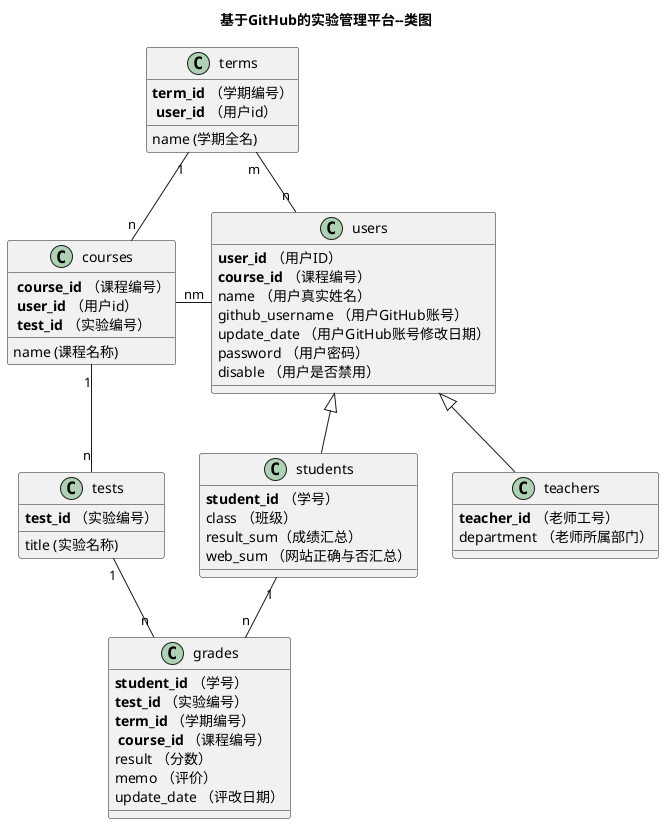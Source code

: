 @startuml
title 基于GitHub的实验管理平台--类图
class users {
    <b>user_id</b> （用户ID）
    <b>course_id</b> （课程编号）
    name （用户真实姓名）
    github_username （用户GitHub账号）
    update_date （用户GitHub账号修改日期）
    password （用户密码）
    disable （用户是否禁用）
}
class teachers{
    <b>teacher_id</b> （老师工号）
    department （老师所属部门）
}
class students{
    <b>student_id</b> （学号）
    class （班级）
    result_sum（成绩汇总）
    web_sum （网站正确与否汇总）
}
users <|- students
users <|-- teachers
class grades {
    <b>student_id</b> （学号）
    <b>test_id</b> （实验编号）
    <b>term_id</b> （学期编号）
    <b> course_id</b> （课程编号）
    result （分数）
    memo （评价）
    update_date （评改日期）
}

class tests {
    <b>test_id</b> （实验编号）
    title (实验名称)
}

class terms {
    <b>term_id</b> （学期编号）
    <b> user_id</b> （用户id）
    name (学期全名)
}
class  courses {
    <b> course_id</b> （课程编号）
    <b> user_id</b> （用户id）
    <b> test_id</b> （实验编号）
    name (课程名称)
}
terms "m" -- "n"  users
terms "1" -- "n"  courses
courses "1" -- "n"  tests
users "m" --left-- "n"  courses
students "1" -- "n"  grades
tests "1" -- "n"  grades


@enduml